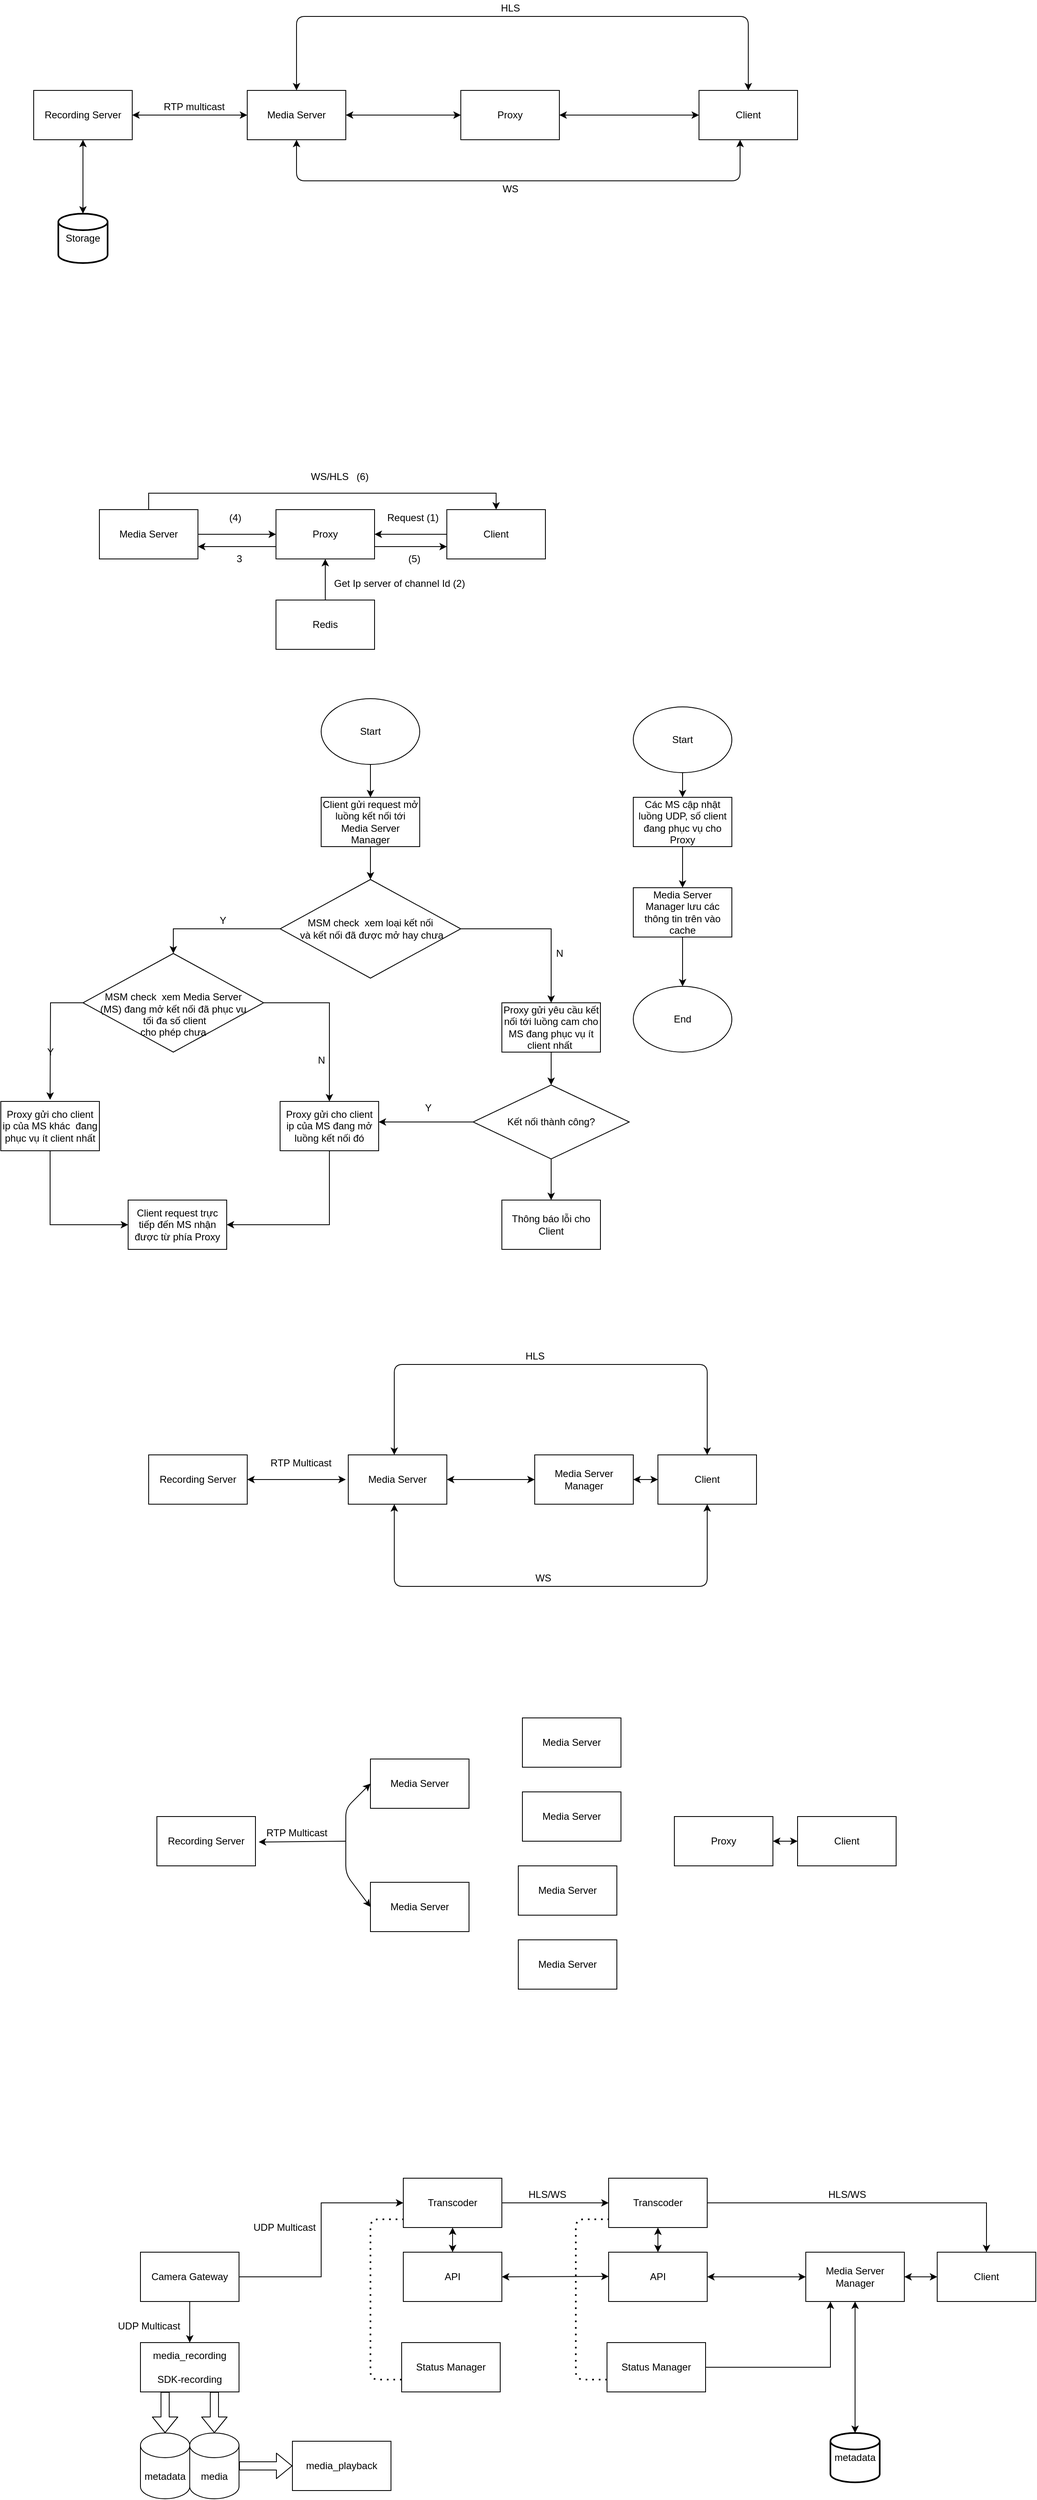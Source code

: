 <mxfile version="14.9.4" type="github">
  <diagram id="ft9cVld-uz8MgYYLIyxT" name="Page-1">
    <mxGraphModel dx="2200" dy="745" grid="1" gridSize="10" guides="1" tooltips="1" connect="1" arrows="1" fold="1" page="1" pageScale="1" pageWidth="850" pageHeight="1100" math="0" shadow="0">
      <root>
        <mxCell id="0" />
        <mxCell id="1" parent="0" />
        <mxCell id="g-f1VxlYbPzsrZnkQhgG-1" value="Recording Server" style="rounded=0;whiteSpace=wrap;html=1;" parent="1" vertex="1">
          <mxGeometry x="-10" y="210" width="120" height="60" as="geometry" />
        </mxCell>
        <mxCell id="g-f1VxlYbPzsrZnkQhgG-17" value="&lt;span&gt;Proxy&lt;/span&gt;" style="rounded=0;whiteSpace=wrap;html=1;" parent="1" vertex="1">
          <mxGeometry x="510" y="210" width="120" height="60" as="geometry" />
        </mxCell>
        <mxCell id="g-f1VxlYbPzsrZnkQhgG-19" value="Client" style="rounded=0;whiteSpace=wrap;html=1;" parent="1" vertex="1">
          <mxGeometry x="800" y="210" width="120" height="60" as="geometry" />
        </mxCell>
        <mxCell id="DYEOjVPbICcdRIkoRLpz-20" style="edgeStyle=orthogonalEdgeStyle;rounded=0;orthogonalLoop=1;jettySize=auto;html=1;exitX=1;exitY=0.75;exitDx=0;exitDy=0;entryX=0;entryY=0.75;entryDx=0;entryDy=0;" parent="1" source="g-f1VxlYbPzsrZnkQhgG-42" target="g-f1VxlYbPzsrZnkQhgG-49" edge="1">
          <mxGeometry relative="1" as="geometry" />
        </mxCell>
        <mxCell id="DYEOjVPbICcdRIkoRLpz-21" style="edgeStyle=orthogonalEdgeStyle;rounded=0;orthogonalLoop=1;jettySize=auto;html=1;exitX=0;exitY=0.75;exitDx=0;exitDy=0;entryX=1;entryY=0.75;entryDx=0;entryDy=0;" parent="1" source="g-f1VxlYbPzsrZnkQhgG-42" target="g-f1VxlYbPzsrZnkQhgG-43" edge="1">
          <mxGeometry relative="1" as="geometry" />
        </mxCell>
        <mxCell id="g-f1VxlYbPzsrZnkQhgG-42" value="Proxy" style="rounded=0;whiteSpace=wrap;html=1;" parent="1" vertex="1">
          <mxGeometry x="285" y="720" width="120" height="60" as="geometry" />
        </mxCell>
        <mxCell id="g-f1VxlYbPzsrZnkQhgG-44" style="edgeStyle=orthogonalEdgeStyle;rounded=0;orthogonalLoop=1;jettySize=auto;html=1;exitX=1;exitY=0.5;exitDx=0;exitDy=0;entryX=0;entryY=0.5;entryDx=0;entryDy=0;" parent="1" source="g-f1VxlYbPzsrZnkQhgG-43" target="g-f1VxlYbPzsrZnkQhgG-42" edge="1">
          <mxGeometry relative="1" as="geometry" />
        </mxCell>
        <mxCell id="g-f1VxlYbPzsrZnkQhgG-71" style="edgeStyle=orthogonalEdgeStyle;rounded=0;orthogonalLoop=1;jettySize=auto;html=1;exitX=0.5;exitY=0;exitDx=0;exitDy=0;entryX=0.5;entryY=0;entryDx=0;entryDy=0;" parent="1" source="g-f1VxlYbPzsrZnkQhgG-43" target="g-f1VxlYbPzsrZnkQhgG-49" edge="1">
          <mxGeometry relative="1" as="geometry">
            <Array as="points">
              <mxPoint x="130" y="700" />
              <mxPoint x="553" y="700" />
            </Array>
          </mxGeometry>
        </mxCell>
        <mxCell id="g-f1VxlYbPzsrZnkQhgG-43" value="Media Server" style="rounded=0;whiteSpace=wrap;html=1;" parent="1" vertex="1">
          <mxGeometry x="70" y="720" width="120" height="60" as="geometry" />
        </mxCell>
        <mxCell id="g-f1VxlYbPzsrZnkQhgG-52" style="edgeStyle=orthogonalEdgeStyle;rounded=0;orthogonalLoop=1;jettySize=auto;html=1;exitX=0.5;exitY=0;exitDx=0;exitDy=0;entryX=0.5;entryY=1;entryDx=0;entryDy=0;" parent="1" source="g-f1VxlYbPzsrZnkQhgG-45" target="g-f1VxlYbPzsrZnkQhgG-42" edge="1">
          <mxGeometry relative="1" as="geometry" />
        </mxCell>
        <mxCell id="g-f1VxlYbPzsrZnkQhgG-45" value="&lt;span&gt;Redis&lt;/span&gt;" style="rounded=0;whiteSpace=wrap;html=1;" parent="1" vertex="1">
          <mxGeometry x="285" y="830" width="120" height="60" as="geometry" />
        </mxCell>
        <mxCell id="g-f1VxlYbPzsrZnkQhgG-55" style="edgeStyle=orthogonalEdgeStyle;rounded=0;orthogonalLoop=1;jettySize=auto;html=1;exitX=0;exitY=0.5;exitDx=0;exitDy=0;entryX=1;entryY=0.5;entryDx=0;entryDy=0;" parent="1" source="g-f1VxlYbPzsrZnkQhgG-49" target="g-f1VxlYbPzsrZnkQhgG-42" edge="1">
          <mxGeometry relative="1" as="geometry" />
        </mxCell>
        <mxCell id="g-f1VxlYbPzsrZnkQhgG-49" value="Client" style="rounded=0;whiteSpace=wrap;html=1;" parent="1" vertex="1">
          <mxGeometry x="493" y="720" width="120" height="60" as="geometry" />
        </mxCell>
        <mxCell id="g-f1VxlYbPzsrZnkQhgG-54" value="Get Ip server of channel Id (2)" style="text;html=1;align=center;verticalAlign=middle;resizable=0;points=[];autosize=1;strokeColor=none;" parent="1" vertex="1">
          <mxGeometry x="350" y="800" width="170" height="20" as="geometry" />
        </mxCell>
        <mxCell id="g-f1VxlYbPzsrZnkQhgG-57" value="Request (1)&amp;nbsp;" style="text;html=1;align=center;verticalAlign=middle;resizable=0;points=[];autosize=1;strokeColor=none;" parent="1" vertex="1">
          <mxGeometry x="413" y="720" width="80" height="20" as="geometry" />
        </mxCell>
        <mxCell id="g-f1VxlYbPzsrZnkQhgG-62" value="WS/HLS" style="text;html=1;align=center;verticalAlign=middle;resizable=0;points=[];autosize=1;strokeColor=none;" parent="1" vertex="1">
          <mxGeometry x="320" y="670" width="60" height="20" as="geometry" />
        </mxCell>
        <mxCell id="g-f1VxlYbPzsrZnkQhgG-63" value="(4)" style="text;html=1;align=center;verticalAlign=middle;resizable=0;points=[];autosize=1;strokeColor=none;" parent="1" vertex="1">
          <mxGeometry x="220" y="720" width="30" height="20" as="geometry" />
        </mxCell>
        <mxCell id="DYEOjVPbICcdRIkoRLpz-6" value="" style="endArrow=classic;startArrow=classic;html=1;entryX=0;entryY=0.5;entryDx=0;entryDy=0;exitX=1;exitY=0.5;exitDx=0;exitDy=0;" parent="1" source="g-f1VxlYbPzsrZnkQhgG-17" target="g-f1VxlYbPzsrZnkQhgG-19" edge="1">
          <mxGeometry width="50" height="50" relative="1" as="geometry">
            <mxPoint x="470" y="300" as="sourcePoint" />
            <mxPoint x="520" y="250" as="targetPoint" />
          </mxGeometry>
        </mxCell>
        <mxCell id="DYEOjVPbICcdRIkoRLpz-12" value="RTP multicast" style="text;html=1;align=center;verticalAlign=middle;resizable=0;points=[];autosize=1;strokeColor=none;" parent="1" vertex="1">
          <mxGeometry x="140" y="220" width="90" height="20" as="geometry" />
        </mxCell>
        <mxCell id="DYEOjVPbICcdRIkoRLpz-19" style="edgeStyle=orthogonalEdgeStyle;rounded=0;orthogonalLoop=1;jettySize=auto;html=1;entryX=0.5;entryY=0;entryDx=0;entryDy=0;" parent="1" source="DYEOjVPbICcdRIkoRLpz-17" target="DYEOjVPbICcdRIkoRLpz-18" edge="1">
          <mxGeometry relative="1" as="geometry" />
        </mxCell>
        <mxCell id="DYEOjVPbICcdRIkoRLpz-17" value="Start" style="ellipse;whiteSpace=wrap;html=1;" parent="1" vertex="1">
          <mxGeometry x="340" y="950" width="120" height="80" as="geometry" />
        </mxCell>
        <mxCell id="DYEOjVPbICcdRIkoRLpz-25" style="edgeStyle=orthogonalEdgeStyle;rounded=0;orthogonalLoop=1;jettySize=auto;html=1;exitX=0.5;exitY=1;exitDx=0;exitDy=0;" parent="1" source="DYEOjVPbICcdRIkoRLpz-18" edge="1">
          <mxGeometry relative="1" as="geometry">
            <mxPoint x="400" y="1170" as="targetPoint" />
          </mxGeometry>
        </mxCell>
        <mxCell id="DYEOjVPbICcdRIkoRLpz-18" value="Client gửi request mở luồng kết nối tới Media Server Manager" style="rounded=0;whiteSpace=wrap;html=1;" parent="1" vertex="1">
          <mxGeometry x="340" y="1070" width="120" height="60" as="geometry" />
        </mxCell>
        <mxCell id="DYEOjVPbICcdRIkoRLpz-22" value="3" style="text;html=1;align=center;verticalAlign=middle;resizable=0;points=[];autosize=1;strokeColor=none;" parent="1" vertex="1">
          <mxGeometry x="230" y="770" width="20" height="20" as="geometry" />
        </mxCell>
        <mxCell id="DYEOjVPbICcdRIkoRLpz-23" value="(5)" style="text;html=1;align=center;verticalAlign=middle;resizable=0;points=[];autosize=1;strokeColor=none;" parent="1" vertex="1">
          <mxGeometry x="438" y="770" width="30" height="20" as="geometry" />
        </mxCell>
        <mxCell id="DYEOjVPbICcdRIkoRLpz-24" value="(6)" style="text;html=1;align=center;verticalAlign=middle;resizable=0;points=[];autosize=1;strokeColor=none;" parent="1" vertex="1">
          <mxGeometry x="375" y="670" width="30" height="20" as="geometry" />
        </mxCell>
        <mxCell id="DYEOjVPbICcdRIkoRLpz-30" style="edgeStyle=orthogonalEdgeStyle;rounded=0;orthogonalLoop=1;jettySize=auto;html=1;exitX=0;exitY=0.5;exitDx=0;exitDy=0;entryX=0.5;entryY=0;entryDx=0;entryDy=0;" parent="1" source="DYEOjVPbICcdRIkoRLpz-26" target="DYEOjVPbICcdRIkoRLpz-29" edge="1">
          <mxGeometry relative="1" as="geometry" />
        </mxCell>
        <mxCell id="DYEOjVPbICcdRIkoRLpz-39" style="edgeStyle=orthogonalEdgeStyle;rounded=0;orthogonalLoop=1;jettySize=auto;html=1;exitX=1;exitY=0.5;exitDx=0;exitDy=0;" parent="1" source="DYEOjVPbICcdRIkoRLpz-26" target="DYEOjVPbICcdRIkoRLpz-34" edge="1">
          <mxGeometry relative="1" as="geometry" />
        </mxCell>
        <mxCell id="DYEOjVPbICcdRIkoRLpz-26" value="MSM check&amp;nbsp; xem loại kết nối&lt;br&gt;&amp;nbsp;và kết nối đã được mở hay chưa" style="rhombus;whiteSpace=wrap;html=1;" parent="1" vertex="1">
          <mxGeometry x="290" y="1170" width="220" height="120" as="geometry" />
        </mxCell>
        <mxCell id="DYEOjVPbICcdRIkoRLpz-35" style="edgeStyle=orthogonalEdgeStyle;rounded=0;orthogonalLoop=1;jettySize=auto;html=1;exitX=0;exitY=0.5;exitDx=0;exitDy=0;" parent="1" source="DYEOjVPbICcdRIkoRLpz-29" edge="1">
          <mxGeometry relative="1" as="geometry">
            <mxPoint x="10" y="1438" as="targetPoint" />
          </mxGeometry>
        </mxCell>
        <mxCell id="DYEOjVPbICcdRIkoRLpz-36" style="edgeStyle=orthogonalEdgeStyle;rounded=0;orthogonalLoop=1;jettySize=auto;html=1;exitX=1;exitY=0.5;exitDx=0;exitDy=0;" parent="1" source="DYEOjVPbICcdRIkoRLpz-29" target="DYEOjVPbICcdRIkoRLpz-33" edge="1">
          <mxGeometry relative="1" as="geometry" />
        </mxCell>
        <mxCell id="DYEOjVPbICcdRIkoRLpz-29" value="&lt;br&gt;&lt;br&gt;MSM check&amp;nbsp; xem Media Server&lt;br&gt;(MS) đang mở kết nối đã phục vụ&lt;br&gt;&amp;nbsp;tối đa số client&lt;br&gt;&amp;nbsp;cho phép chưa&amp;nbsp;" style="rhombus;whiteSpace=wrap;html=1;" parent="1" vertex="1">
          <mxGeometry x="50" y="1260" width="220" height="120" as="geometry" />
        </mxCell>
        <mxCell id="DYEOjVPbICcdRIkoRLpz-31" value="Y" style="text;html=1;align=center;verticalAlign=middle;resizable=0;points=[];autosize=1;strokeColor=none;" parent="1" vertex="1">
          <mxGeometry x="210" y="1210" width="20" height="20" as="geometry" />
        </mxCell>
        <mxCell id="DYEOjVPbICcdRIkoRLpz-58" style="edgeStyle=orthogonalEdgeStyle;rounded=0;orthogonalLoop=1;jettySize=auto;html=1;exitX=0.5;exitY=1;exitDx=0;exitDy=0;entryX=0;entryY=0.5;entryDx=0;entryDy=0;" parent="1" source="DYEOjVPbICcdRIkoRLpz-32" target="DYEOjVPbICcdRIkoRLpz-57" edge="1">
          <mxGeometry relative="1" as="geometry" />
        </mxCell>
        <mxCell id="DYEOjVPbICcdRIkoRLpz-32" value="Proxy gửi cho client ip của MS khác&amp;nbsp; đang phục vụ ít client nhất" style="rounded=0;whiteSpace=wrap;html=1;" parent="1" vertex="1">
          <mxGeometry x="-50" y="1440" width="120" height="60" as="geometry" />
        </mxCell>
        <mxCell id="DYEOjVPbICcdRIkoRLpz-59" style="edgeStyle=orthogonalEdgeStyle;rounded=0;orthogonalLoop=1;jettySize=auto;html=1;exitX=0.5;exitY=1;exitDx=0;exitDy=0;entryX=1;entryY=0.5;entryDx=0;entryDy=0;" parent="1" source="DYEOjVPbICcdRIkoRLpz-33" target="DYEOjVPbICcdRIkoRLpz-57" edge="1">
          <mxGeometry relative="1" as="geometry" />
        </mxCell>
        <mxCell id="DYEOjVPbICcdRIkoRLpz-33" value="&lt;span&gt;Proxy gửi cho client ip của MS đang mở luồng kết nối đó&lt;/span&gt;" style="rounded=0;whiteSpace=wrap;html=1;" parent="1" vertex="1">
          <mxGeometry x="290" y="1440" width="120" height="60" as="geometry" />
        </mxCell>
        <mxCell id="DYEOjVPbICcdRIkoRLpz-48" style="edgeStyle=orthogonalEdgeStyle;rounded=0;orthogonalLoop=1;jettySize=auto;html=1;exitX=0.5;exitY=1;exitDx=0;exitDy=0;entryX=0.5;entryY=0;entryDx=0;entryDy=0;" parent="1" source="DYEOjVPbICcdRIkoRLpz-34" target="DYEOjVPbICcdRIkoRLpz-50" edge="1">
          <mxGeometry relative="1" as="geometry">
            <mxPoint x="620" y="1410" as="targetPoint" />
          </mxGeometry>
        </mxCell>
        <mxCell id="DYEOjVPbICcdRIkoRLpz-34" value="Proxy gửi yêu cầu kết nối tới luồng cam cho MS đang phục vụ ít client nhất&amp;nbsp;" style="rounded=0;whiteSpace=wrap;html=1;" parent="1" vertex="1">
          <mxGeometry x="560" y="1320" width="120" height="60" as="geometry" />
        </mxCell>
        <mxCell id="DYEOjVPbICcdRIkoRLpz-37" value="Y" style="text;html=1;align=center;verticalAlign=middle;resizable=0;points=[];autosize=1;strokeColor=none;" parent="1" vertex="1">
          <mxGeometry y="1370" width="20" height="20" as="geometry" />
        </mxCell>
        <mxCell id="DYEOjVPbICcdRIkoRLpz-38" value="N" style="text;html=1;align=center;verticalAlign=middle;resizable=0;points=[];autosize=1;strokeColor=none;" parent="1" vertex="1">
          <mxGeometry x="330" y="1380" width="20" height="20" as="geometry" />
        </mxCell>
        <mxCell id="DYEOjVPbICcdRIkoRLpz-40" value="N" style="text;html=1;align=center;verticalAlign=middle;resizable=0;points=[];autosize=1;strokeColor=none;" parent="1" vertex="1">
          <mxGeometry x="620" y="1250" width="20" height="20" as="geometry" />
        </mxCell>
        <mxCell id="DYEOjVPbICcdRIkoRLpz-43" style="edgeStyle=orthogonalEdgeStyle;rounded=0;orthogonalLoop=1;jettySize=auto;html=1;exitX=0.5;exitY=1;exitDx=0;exitDy=0;entryX=0.5;entryY=0;entryDx=0;entryDy=0;" parent="1" source="DYEOjVPbICcdRIkoRLpz-41" target="DYEOjVPbICcdRIkoRLpz-42" edge="1">
          <mxGeometry relative="1" as="geometry" />
        </mxCell>
        <mxCell id="DYEOjVPbICcdRIkoRLpz-41" value="Start" style="ellipse;whiteSpace=wrap;html=1;" parent="1" vertex="1">
          <mxGeometry x="720" y="960" width="120" height="80" as="geometry" />
        </mxCell>
        <mxCell id="DYEOjVPbICcdRIkoRLpz-45" style="edgeStyle=orthogonalEdgeStyle;rounded=0;orthogonalLoop=1;jettySize=auto;html=1;exitX=0.5;exitY=1;exitDx=0;exitDy=0;entryX=0.5;entryY=0;entryDx=0;entryDy=0;" parent="1" source="DYEOjVPbICcdRIkoRLpz-42" target="DYEOjVPbICcdRIkoRLpz-44" edge="1">
          <mxGeometry relative="1" as="geometry" />
        </mxCell>
        <mxCell id="DYEOjVPbICcdRIkoRLpz-42" value="Các MS cập nhật luồng UDP, số client đang phục vụ cho Proxy" style="rounded=0;whiteSpace=wrap;html=1;" parent="1" vertex="1">
          <mxGeometry x="720" y="1070" width="120" height="60" as="geometry" />
        </mxCell>
        <mxCell id="DYEOjVPbICcdRIkoRLpz-47" style="edgeStyle=orthogonalEdgeStyle;rounded=0;orthogonalLoop=1;jettySize=auto;html=1;exitX=0.5;exitY=1;exitDx=0;exitDy=0;entryX=0.5;entryY=0;entryDx=0;entryDy=0;" parent="1" source="DYEOjVPbICcdRIkoRLpz-44" target="DYEOjVPbICcdRIkoRLpz-46" edge="1">
          <mxGeometry relative="1" as="geometry" />
        </mxCell>
        <mxCell id="DYEOjVPbICcdRIkoRLpz-44" value="Media Server Manager&amp;nbsp;lưu các thông tin trên vào cache" style="rounded=0;whiteSpace=wrap;html=1;" parent="1" vertex="1">
          <mxGeometry x="720" y="1180" width="120" height="60" as="geometry" />
        </mxCell>
        <mxCell id="DYEOjVPbICcdRIkoRLpz-46" value="End" style="ellipse;whiteSpace=wrap;html=1;" parent="1" vertex="1">
          <mxGeometry x="720" y="1300" width="120" height="80" as="geometry" />
        </mxCell>
        <mxCell id="DYEOjVPbICcdRIkoRLpz-52" style="edgeStyle=orthogonalEdgeStyle;rounded=0;orthogonalLoop=1;jettySize=auto;html=1;exitX=0;exitY=0.5;exitDx=0;exitDy=0;" parent="1" source="DYEOjVPbICcdRIkoRLpz-50" edge="1">
          <mxGeometry relative="1" as="geometry">
            <mxPoint x="410" y="1465" as="targetPoint" />
          </mxGeometry>
        </mxCell>
        <mxCell id="DYEOjVPbICcdRIkoRLpz-55" style="edgeStyle=orthogonalEdgeStyle;rounded=0;orthogonalLoop=1;jettySize=auto;html=1;exitX=0.5;exitY=1;exitDx=0;exitDy=0;" parent="1" source="DYEOjVPbICcdRIkoRLpz-50" edge="1">
          <mxGeometry relative="1" as="geometry">
            <mxPoint x="620" y="1560" as="targetPoint" />
          </mxGeometry>
        </mxCell>
        <mxCell id="DYEOjVPbICcdRIkoRLpz-50" value="Kết nối thành công?" style="rhombus;whiteSpace=wrap;html=1;" parent="1" vertex="1">
          <mxGeometry x="525" y="1420" width="190" height="90" as="geometry" />
        </mxCell>
        <mxCell id="DYEOjVPbICcdRIkoRLpz-53" value="Y" style="text;html=1;align=center;verticalAlign=middle;resizable=0;points=[];autosize=1;strokeColor=none;" parent="1" vertex="1">
          <mxGeometry x="460" y="1438" width="20" height="20" as="geometry" />
        </mxCell>
        <mxCell id="DYEOjVPbICcdRIkoRLpz-56" value="Thông báo lỗi cho Client" style="rounded=0;whiteSpace=wrap;html=1;" parent="1" vertex="1">
          <mxGeometry x="560" y="1560" width="120" height="60" as="geometry" />
        </mxCell>
        <mxCell id="DYEOjVPbICcdRIkoRLpz-57" value="Client request trực tiếp đến MS nhận được từ phía Proxy" style="rounded=0;whiteSpace=wrap;html=1;" parent="1" vertex="1">
          <mxGeometry x="105" y="1560" width="120" height="60" as="geometry" />
        </mxCell>
        <mxCell id="DYEOjVPbICcdRIkoRLpz-65" value="Recording Server" style="rounded=0;whiteSpace=wrap;html=1;" parent="1" vertex="1">
          <mxGeometry x="130" y="1870" width="120" height="60" as="geometry" />
        </mxCell>
        <mxCell id="DYEOjVPbICcdRIkoRLpz-69" value="Media Server Manager" style="rounded=0;whiteSpace=wrap;html=1;" parent="1" vertex="1">
          <mxGeometry x="600" y="1870" width="120" height="60" as="geometry" />
        </mxCell>
        <mxCell id="DYEOjVPbICcdRIkoRLpz-79" value="Client" style="rounded=0;whiteSpace=wrap;html=1;" parent="1" vertex="1">
          <mxGeometry x="750" y="1870" width="120" height="60" as="geometry" />
        </mxCell>
        <mxCell id="DYEOjVPbICcdRIkoRLpz-85" value="" style="endArrow=classic;startArrow=classic;html=1;entryX=0.5;entryY=0;entryDx=0;entryDy=0;" parent="1" target="DYEOjVPbICcdRIkoRLpz-79" edge="1">
          <mxGeometry width="50" height="50" relative="1" as="geometry">
            <mxPoint x="429" y="1870" as="sourcePoint" />
            <mxPoint x="530" y="1710" as="targetPoint" />
            <Array as="points">
              <mxPoint x="429" y="1760" />
              <mxPoint x="810" y="1760" />
            </Array>
          </mxGeometry>
        </mxCell>
        <mxCell id="DYEOjVPbICcdRIkoRLpz-86" value="" style="endArrow=classic;startArrow=classic;html=1;exitX=0.467;exitY=1;exitDx=0;exitDy=0;entryX=0.5;entryY=1;entryDx=0;entryDy=0;exitPerimeter=0;" parent="1" source="ZJ-eOTm03aLBQGaU3E5e-5" target="DYEOjVPbICcdRIkoRLpz-79" edge="1">
          <mxGeometry width="50" height="50" relative="1" as="geometry">
            <mxPoint x="429" y="1990" as="sourcePoint" />
            <mxPoint x="520" y="1800" as="targetPoint" />
            <Array as="points">
              <mxPoint x="429" y="2030" />
              <mxPoint x="810" y="2030" />
            </Array>
          </mxGeometry>
        </mxCell>
        <mxCell id="DYEOjVPbICcdRIkoRLpz-87" value="HLS" style="text;html=1;align=center;verticalAlign=middle;resizable=0;points=[];autosize=1;strokeColor=none;" parent="1" vertex="1">
          <mxGeometry x="580" y="1740" width="40" height="20" as="geometry" />
        </mxCell>
        <mxCell id="DYEOjVPbICcdRIkoRLpz-88" value="WS" style="text;html=1;align=center;verticalAlign=middle;resizable=0;points=[];autosize=1;strokeColor=none;" parent="1" vertex="1">
          <mxGeometry x="595" y="2010" width="30" height="20" as="geometry" />
        </mxCell>
        <mxCell id="DYEOjVPbICcdRIkoRLpz-89" value="RTP Multicast" style="text;html=1;align=center;verticalAlign=middle;resizable=0;points=[];autosize=1;strokeColor=none;" parent="1" vertex="1">
          <mxGeometry x="270" y="1870" width="90" height="20" as="geometry" />
        </mxCell>
        <mxCell id="fhVXXs7TsKeI-0864Cph-2" value="" style="endArrow=classic;startArrow=classic;html=1;entryX=0.5;entryY=1;entryDx=0;entryDy=0;exitX=0.5;exitY=0;exitDx=0;exitDy=0;" parent="1" target="g-f1VxlYbPzsrZnkQhgG-1" edge="1">
          <mxGeometry width="50" height="50" relative="1" as="geometry">
            <mxPoint x="50" y="360" as="sourcePoint" />
            <mxPoint x="550" y="330" as="targetPoint" />
          </mxGeometry>
        </mxCell>
        <mxCell id="fhVXXs7TsKeI-0864Cph-4" value="" style="endArrow=classic;startArrow=classic;html=1;exitX=0.5;exitY=0;exitDx=0;exitDy=0;entryX=0.5;entryY=0;entryDx=0;entryDy=0;" parent="1" source="ZJ-eOTm03aLBQGaU3E5e-9" target="g-f1VxlYbPzsrZnkQhgG-19" edge="1">
          <mxGeometry width="50" height="50" relative="1" as="geometry">
            <mxPoint x="310" y="40" as="sourcePoint" />
            <mxPoint x="550" y="240" as="targetPoint" />
            <Array as="points">
              <mxPoint x="310" y="120" />
              <mxPoint x="860" y="120" />
            </Array>
          </mxGeometry>
        </mxCell>
        <mxCell id="fhVXXs7TsKeI-0864Cph-5" value="" style="endArrow=classic;startArrow=classic;html=1;exitX=0.5;exitY=1;exitDx=0;exitDy=0;entryX=0.417;entryY=1;entryDx=0;entryDy=0;entryPerimeter=0;" parent="1" source="ZJ-eOTm03aLBQGaU3E5e-9" target="g-f1VxlYbPzsrZnkQhgG-19" edge="1">
          <mxGeometry width="50" height="50" relative="1" as="geometry">
            <mxPoint x="380" y="340" as="sourcePoint" />
            <mxPoint x="550" y="240" as="targetPoint" />
            <Array as="points">
              <mxPoint x="310" y="320" />
              <mxPoint x="850" y="320" />
            </Array>
          </mxGeometry>
        </mxCell>
        <mxCell id="ZJ-eOTm03aLBQGaU3E5e-5" value="Media Server" style="rounded=0;whiteSpace=wrap;html=1;" parent="1" vertex="1">
          <mxGeometry x="373" y="1870" width="120" height="60" as="geometry" />
        </mxCell>
        <mxCell id="ZJ-eOTm03aLBQGaU3E5e-6" value="" style="endArrow=classic;startArrow=classic;html=1;exitX=1;exitY=0.5;exitDx=0;exitDy=0;" parent="1" source="DYEOjVPbICcdRIkoRLpz-65" edge="1">
          <mxGeometry width="50" height="50" relative="1" as="geometry">
            <mxPoint x="280" y="1940" as="sourcePoint" />
            <mxPoint x="370" y="1900" as="targetPoint" />
          </mxGeometry>
        </mxCell>
        <mxCell id="ZJ-eOTm03aLBQGaU3E5e-7" value="" style="endArrow=classic;startArrow=classic;html=1;entryX=0;entryY=0.5;entryDx=0;entryDy=0;exitX=1;exitY=0.5;exitDx=0;exitDy=0;" parent="1" source="ZJ-eOTm03aLBQGaU3E5e-5" target="DYEOjVPbICcdRIkoRLpz-69" edge="1">
          <mxGeometry width="50" height="50" relative="1" as="geometry">
            <mxPoint x="510" y="1970" as="sourcePoint" />
            <mxPoint x="560" y="1920" as="targetPoint" />
          </mxGeometry>
        </mxCell>
        <mxCell id="ZJ-eOTm03aLBQGaU3E5e-8" value="" style="endArrow=classic;startArrow=classic;html=1;entryX=0;entryY=0.5;entryDx=0;entryDy=0;" parent="1" target="DYEOjVPbICcdRIkoRLpz-79" edge="1">
          <mxGeometry width="50" height="50" relative="1" as="geometry">
            <mxPoint x="720" y="1900" as="sourcePoint" />
            <mxPoint x="770" y="1890" as="targetPoint" />
          </mxGeometry>
        </mxCell>
        <mxCell id="ZJ-eOTm03aLBQGaU3E5e-9" value="Media Server" style="rounded=0;whiteSpace=wrap;html=1;" parent="1" vertex="1">
          <mxGeometry x="250" y="210" width="120" height="60" as="geometry" />
        </mxCell>
        <mxCell id="ZJ-eOTm03aLBQGaU3E5e-10" value="" style="endArrow=classic;startArrow=classic;html=1;entryX=0;entryY=0.5;entryDx=0;entryDy=0;" parent="1" target="ZJ-eOTm03aLBQGaU3E5e-9" edge="1">
          <mxGeometry width="50" height="50" relative="1" as="geometry">
            <mxPoint x="110" y="240" as="sourcePoint" />
            <mxPoint x="510" y="290" as="targetPoint" />
          </mxGeometry>
        </mxCell>
        <mxCell id="ZJ-eOTm03aLBQGaU3E5e-11" value="" style="endArrow=classic;startArrow=classic;html=1;entryX=0;entryY=0.5;entryDx=0;entryDy=0;" parent="1" source="ZJ-eOTm03aLBQGaU3E5e-9" target="g-f1VxlYbPzsrZnkQhgG-17" edge="1">
          <mxGeometry width="50" height="50" relative="1" as="geometry">
            <mxPoint x="370" y="290" as="sourcePoint" />
            <mxPoint x="440.711" y="240" as="targetPoint" />
          </mxGeometry>
        </mxCell>
        <mxCell id="ZJ-eOTm03aLBQGaU3E5e-12" value="Storage" style="strokeWidth=2;html=1;shape=mxgraph.flowchart.database;whiteSpace=wrap;" parent="1" vertex="1">
          <mxGeometry x="20" y="360" width="60" height="60" as="geometry" />
        </mxCell>
        <mxCell id="ZJ-eOTm03aLBQGaU3E5e-13" value="HLS" style="text;html=1;align=center;verticalAlign=middle;resizable=0;points=[];autosize=1;strokeColor=none;" parent="1" vertex="1">
          <mxGeometry x="550" y="100" width="40" height="20" as="geometry" />
        </mxCell>
        <mxCell id="ZJ-eOTm03aLBQGaU3E5e-15" value="WS" style="text;html=1;align=center;verticalAlign=middle;resizable=0;points=[];autosize=1;strokeColor=none;" parent="1" vertex="1">
          <mxGeometry x="555" y="320" width="30" height="20" as="geometry" />
        </mxCell>
        <mxCell id="ZJ-eOTm03aLBQGaU3E5e-29" value="Recording Server" style="rounded=0;whiteSpace=wrap;html=1;" parent="1" vertex="1">
          <mxGeometry x="140" y="2310" width="120" height="60" as="geometry" />
        </mxCell>
        <mxCell id="ZJ-eOTm03aLBQGaU3E5e-30" value="Proxy" style="rounded=0;whiteSpace=wrap;html=1;" parent="1" vertex="1">
          <mxGeometry x="770" y="2310" width="120" height="60" as="geometry" />
        </mxCell>
        <mxCell id="ZJ-eOTm03aLBQGaU3E5e-31" value="Client" style="rounded=0;whiteSpace=wrap;html=1;" parent="1" vertex="1">
          <mxGeometry x="920" y="2310" width="120" height="60" as="geometry" />
        </mxCell>
        <mxCell id="ZJ-eOTm03aLBQGaU3E5e-36" value="RTP Multicast" style="text;html=1;align=center;verticalAlign=middle;resizable=0;points=[];autosize=1;strokeColor=none;" parent="1" vertex="1">
          <mxGeometry x="265" y="2320" width="90" height="20" as="geometry" />
        </mxCell>
        <mxCell id="ZJ-eOTm03aLBQGaU3E5e-37" value="Media Server" style="rounded=0;whiteSpace=wrap;html=1;" parent="1" vertex="1">
          <mxGeometry x="400" y="2240" width="120" height="60" as="geometry" />
        </mxCell>
        <mxCell id="ZJ-eOTm03aLBQGaU3E5e-40" value="" style="endArrow=classic;startArrow=classic;html=1;entryX=0;entryY=0.5;entryDx=0;entryDy=0;" parent="1" target="ZJ-eOTm03aLBQGaU3E5e-31" edge="1">
          <mxGeometry width="50" height="50" relative="1" as="geometry">
            <mxPoint x="890" y="2340" as="sourcePoint" />
            <mxPoint x="940" y="2330" as="targetPoint" />
          </mxGeometry>
        </mxCell>
        <mxCell id="ZJ-eOTm03aLBQGaU3E5e-41" value="Media Server" style="rounded=0;whiteSpace=wrap;html=1;" parent="1" vertex="1">
          <mxGeometry x="400" y="2390" width="120" height="60" as="geometry" />
        </mxCell>
        <mxCell id="ZJ-eOTm03aLBQGaU3E5e-42" value="" style="endArrow=classic;startArrow=classic;html=1;entryX=0;entryY=0.5;entryDx=0;entryDy=0;exitX=0;exitY=0.5;exitDx=0;exitDy=0;" parent="1" source="ZJ-eOTm03aLBQGaU3E5e-41" target="ZJ-eOTm03aLBQGaU3E5e-37" edge="1">
          <mxGeometry width="50" height="50" relative="1" as="geometry">
            <mxPoint x="460" y="2420" as="sourcePoint" />
            <mxPoint x="510" y="2370" as="targetPoint" />
            <Array as="points">
              <mxPoint x="370" y="2380" />
              <mxPoint x="370" y="2340" />
              <mxPoint x="370" y="2300" />
            </Array>
          </mxGeometry>
        </mxCell>
        <mxCell id="ZJ-eOTm03aLBQGaU3E5e-45" value="Media Server" style="rounded=0;whiteSpace=wrap;html=1;" parent="1" vertex="1">
          <mxGeometry x="585" y="2190" width="120" height="60" as="geometry" />
        </mxCell>
        <mxCell id="ZJ-eOTm03aLBQGaU3E5e-46" value="Media Server" style="rounded=0;whiteSpace=wrap;html=1;" parent="1" vertex="1">
          <mxGeometry x="585" y="2280" width="120" height="60" as="geometry" />
        </mxCell>
        <mxCell id="ZJ-eOTm03aLBQGaU3E5e-47" value="Media Server" style="rounded=0;whiteSpace=wrap;html=1;" parent="1" vertex="1">
          <mxGeometry x="580" y="2370" width="120" height="60" as="geometry" />
        </mxCell>
        <mxCell id="ZJ-eOTm03aLBQGaU3E5e-48" value="Media Server" style="rounded=0;whiteSpace=wrap;html=1;" parent="1" vertex="1">
          <mxGeometry x="580" y="2460" width="120" height="60" as="geometry" />
        </mxCell>
        <mxCell id="ZJ-eOTm03aLBQGaU3E5e-50" value="" style="endArrow=classic;html=1;entryX=-0.011;entryY=1.05;entryDx=0;entryDy=0;entryPerimeter=0;" parent="1" target="ZJ-eOTm03aLBQGaU3E5e-36" edge="1">
          <mxGeometry width="50" height="50" relative="1" as="geometry">
            <mxPoint x="370" y="2340" as="sourcePoint" />
            <mxPoint x="510" y="2260" as="targetPoint" />
          </mxGeometry>
        </mxCell>
        <mxCell id="NGfU436XMh-44sgCnfu4-9" style="edgeStyle=orthogonalEdgeStyle;rounded=0;orthogonalLoop=1;jettySize=auto;html=1;exitX=0.5;exitY=1;exitDx=0;exitDy=0;strokeColor=#000000;" parent="1" source="NGfU436XMh-44sgCnfu4-1" target="NGfU436XMh-44sgCnfu4-2" edge="1">
          <mxGeometry relative="1" as="geometry" />
        </mxCell>
        <mxCell id="NGfU436XMh-44sgCnfu4-11" style="edgeStyle=orthogonalEdgeStyle;rounded=0;orthogonalLoop=1;jettySize=auto;html=1;exitX=1;exitY=0.5;exitDx=0;exitDy=0;strokeColor=#000000;entryX=0;entryY=0.5;entryDx=0;entryDy=0;" parent="1" source="NGfU436XMh-44sgCnfu4-1" target="NGfU436XMh-44sgCnfu4-13" edge="1">
          <mxGeometry relative="1" as="geometry">
            <mxPoint x="440" y="2870" as="targetPoint" />
          </mxGeometry>
        </mxCell>
        <mxCell id="NGfU436XMh-44sgCnfu4-1" value="Camera Gateway" style="rounded=0;whiteSpace=wrap;html=1;" parent="1" vertex="1">
          <mxGeometry x="120" y="2840" width="120" height="60" as="geometry" />
        </mxCell>
        <mxCell id="NGfU436XMh-44sgCnfu4-2" value="media_recording&lt;br&gt;&lt;br&gt;SDK-recording" style="rounded=0;whiteSpace=wrap;html=1;" parent="1" vertex="1">
          <mxGeometry x="120" y="2950" width="120" height="60" as="geometry" />
        </mxCell>
        <mxCell id="NGfU436XMh-44sgCnfu4-3" value="media_playback" style="rounded=0;whiteSpace=wrap;html=1;" parent="1" vertex="1">
          <mxGeometry x="305" y="3070" width="120" height="60" as="geometry" />
        </mxCell>
        <mxCell id="NGfU436XMh-44sgCnfu4-4" value="metadata" style="shape=cylinder3;whiteSpace=wrap;html=1;boundedLbl=1;backgroundOutline=1;size=15;gradientColor=#ffffff;" parent="1" vertex="1">
          <mxGeometry x="120" y="3060" width="60" height="80" as="geometry" />
        </mxCell>
        <mxCell id="NGfU436XMh-44sgCnfu4-5" value="media" style="shape=cylinder3;whiteSpace=wrap;html=1;boundedLbl=1;backgroundOutline=1;size=15;gradientColor=#ffffff;" parent="1" vertex="1">
          <mxGeometry x="180" y="3060" width="60" height="80" as="geometry" />
        </mxCell>
        <mxCell id="NGfU436XMh-44sgCnfu4-6" value="" style="shape=flexArrow;endArrow=classic;html=1;entryX=0.5;entryY=0;entryDx=0;entryDy=0;entryPerimeter=0;exitX=0.75;exitY=1;exitDx=0;exitDy=0;" parent="1" source="NGfU436XMh-44sgCnfu4-2" target="NGfU436XMh-44sgCnfu4-5" edge="1">
          <mxGeometry width="50" height="50" relative="1" as="geometry">
            <mxPoint x="160" y="3070" as="sourcePoint" />
            <mxPoint x="210" y="3020" as="targetPoint" />
          </mxGeometry>
        </mxCell>
        <mxCell id="NGfU436XMh-44sgCnfu4-7" value="" style="shape=flexArrow;endArrow=classic;html=1;entryX=0.5;entryY=0;entryDx=0;entryDy=0;entryPerimeter=0;exitX=0.75;exitY=1;exitDx=0;exitDy=0;" parent="1" edge="1">
          <mxGeometry width="50" height="50" relative="1" as="geometry">
            <mxPoint x="150" y="3010" as="sourcePoint" />
            <mxPoint x="150" y="3060" as="targetPoint" />
          </mxGeometry>
        </mxCell>
        <mxCell id="NGfU436XMh-44sgCnfu4-8" value="" style="shape=flexArrow;endArrow=classic;html=1;entryX=0;entryY=0.5;entryDx=0;entryDy=0;exitX=0.75;exitY=1;exitDx=0;exitDy=0;" parent="1" target="NGfU436XMh-44sgCnfu4-3" edge="1">
          <mxGeometry width="50" height="50" relative="1" as="geometry">
            <mxPoint x="240" y="3100" as="sourcePoint" />
            <mxPoint x="240" y="3150" as="targetPoint" />
          </mxGeometry>
        </mxCell>
        <mxCell id="NGfU436XMh-44sgCnfu4-10" value="UDP Multicast" style="text;html=1;align=center;verticalAlign=middle;resizable=0;points=[];autosize=1;strokeColor=none;" parent="1" vertex="1">
          <mxGeometry x="85" y="2920" width="90" height="20" as="geometry" />
        </mxCell>
        <mxCell id="NGfU436XMh-44sgCnfu4-12" value="API" style="rounded=0;whiteSpace=wrap;html=1;" parent="1" vertex="1">
          <mxGeometry x="440" y="2840" width="120" height="60" as="geometry" />
        </mxCell>
        <mxCell id="NGfU436XMh-44sgCnfu4-33" style="edgeStyle=orthogonalEdgeStyle;rounded=0;orthogonalLoop=1;jettySize=auto;html=1;exitX=1;exitY=0.5;exitDx=0;exitDy=0;entryX=0;entryY=0.5;entryDx=0;entryDy=0;strokeColor=#000000;" parent="1" source="NGfU436XMh-44sgCnfu4-13" target="NGfU436XMh-44sgCnfu4-29" edge="1">
          <mxGeometry relative="1" as="geometry" />
        </mxCell>
        <mxCell id="NGfU436XMh-44sgCnfu4-13" value="Transcoder" style="rounded=0;whiteSpace=wrap;html=1;" parent="1" vertex="1">
          <mxGeometry x="440" y="2750" width="120" height="60" as="geometry" />
        </mxCell>
        <mxCell id="NGfU436XMh-44sgCnfu4-14" value="Status Manager" style="rounded=0;whiteSpace=wrap;html=1;" parent="1" vertex="1">
          <mxGeometry x="438" y="2950" width="120" height="60" as="geometry" />
        </mxCell>
        <mxCell id="NGfU436XMh-44sgCnfu4-15" value="Media Server Manager" style="rounded=0;whiteSpace=wrap;html=1;" parent="1" vertex="1">
          <mxGeometry x="930" y="2840" width="120" height="60" as="geometry" />
        </mxCell>
        <mxCell id="NGfU436XMh-44sgCnfu4-16" value="Client" style="rounded=0;whiteSpace=wrap;html=1;" parent="1" vertex="1">
          <mxGeometry x="1090" y="2840" width="120" height="60" as="geometry" />
        </mxCell>
        <mxCell id="NGfU436XMh-44sgCnfu4-17" value="UDP Multicast" style="text;html=1;align=center;verticalAlign=middle;resizable=0;points=[];autosize=1;strokeColor=none;" parent="1" vertex="1">
          <mxGeometry x="250" y="2800" width="90" height="20" as="geometry" />
        </mxCell>
        <mxCell id="NGfU436XMh-44sgCnfu4-19" value="metadata" style="strokeWidth=2;html=1;shape=mxgraph.flowchart.database;whiteSpace=wrap;" parent="1" vertex="1">
          <mxGeometry x="960" y="3060" width="60" height="60" as="geometry" />
        </mxCell>
        <mxCell id="NGfU436XMh-44sgCnfu4-20" value="" style="endArrow=classic;startArrow=classic;html=1;strokeColor=#000000;exitX=0.5;exitY=0;exitDx=0;exitDy=0;exitPerimeter=0;entryX=0.5;entryY=1;entryDx=0;entryDy=0;" parent="1" source="NGfU436XMh-44sgCnfu4-19" target="NGfU436XMh-44sgCnfu4-15" edge="1">
          <mxGeometry width="50" height="50" relative="1" as="geometry">
            <mxPoint x="950" y="3020" as="sourcePoint" />
            <mxPoint x="1000" y="2970" as="targetPoint" />
          </mxGeometry>
        </mxCell>
        <mxCell id="NGfU436XMh-44sgCnfu4-21" value="" style="endArrow=classic;startArrow=classic;html=1;strokeColor=#000000;exitX=1;exitY=0.5;exitDx=0;exitDy=0;entryX=0;entryY=0.5;entryDx=0;entryDy=0;entryPerimeter=0;" parent="1" source="NGfU436XMh-44sgCnfu4-15" target="NGfU436XMh-44sgCnfu4-16" edge="1">
          <mxGeometry width="50" height="50" relative="1" as="geometry">
            <mxPoint x="1070" y="2920" as="sourcePoint" />
            <mxPoint x="1120" y="2870" as="targetPoint" />
          </mxGeometry>
        </mxCell>
        <mxCell id="NGfU436XMh-44sgCnfu4-22" value="" style="endArrow=classic;startArrow=classic;html=1;strokeColor=#000000;entryX=0.5;entryY=1;entryDx=0;entryDy=0;exitX=0.5;exitY=0;exitDx=0;exitDy=0;" parent="1" source="NGfU436XMh-44sgCnfu4-12" target="NGfU436XMh-44sgCnfu4-13" edge="1">
          <mxGeometry width="50" height="50" relative="1" as="geometry">
            <mxPoint x="470" y="2860" as="sourcePoint" />
            <mxPoint x="520" y="2810" as="targetPoint" />
          </mxGeometry>
        </mxCell>
        <mxCell id="NGfU436XMh-44sgCnfu4-25" value="" style="endArrow=none;dashed=1;html=1;dashPattern=1 3;strokeWidth=2;exitX=0;exitY=0.75;exitDx=0;exitDy=0;" parent="1" source="NGfU436XMh-44sgCnfu4-14" edge="1">
          <mxGeometry width="50" height="50" relative="1" as="geometry">
            <mxPoint x="400" y="2990" as="sourcePoint" />
            <mxPoint x="440" y="2800" as="targetPoint" />
            <Array as="points">
              <mxPoint x="400" y="2995" />
              <mxPoint x="400" y="2800" />
            </Array>
          </mxGeometry>
        </mxCell>
        <mxCell id="NGfU436XMh-44sgCnfu4-28" value="API" style="rounded=0;whiteSpace=wrap;html=1;" parent="1" vertex="1">
          <mxGeometry x="690" y="2840" width="120" height="60" as="geometry" />
        </mxCell>
        <mxCell id="NGfU436XMh-44sgCnfu4-39" style="edgeStyle=orthogonalEdgeStyle;rounded=0;orthogonalLoop=1;jettySize=auto;html=1;exitX=1;exitY=0.5;exitDx=0;exitDy=0;entryX=0.5;entryY=0;entryDx=0;entryDy=0;strokeColor=#000000;" parent="1" source="NGfU436XMh-44sgCnfu4-29" target="NGfU436XMh-44sgCnfu4-16" edge="1">
          <mxGeometry relative="1" as="geometry" />
        </mxCell>
        <mxCell id="NGfU436XMh-44sgCnfu4-29" value="Transcoder" style="rounded=0;whiteSpace=wrap;html=1;" parent="1" vertex="1">
          <mxGeometry x="690" y="2750" width="120" height="60" as="geometry" />
        </mxCell>
        <mxCell id="NGfU436XMh-44sgCnfu4-41" style="edgeStyle=orthogonalEdgeStyle;rounded=0;orthogonalLoop=1;jettySize=auto;html=1;exitX=1;exitY=0.5;exitDx=0;exitDy=0;entryX=0.25;entryY=1;entryDx=0;entryDy=0;strokeColor=#000000;" parent="1" source="NGfU436XMh-44sgCnfu4-30" target="NGfU436XMh-44sgCnfu4-15" edge="1">
          <mxGeometry relative="1" as="geometry" />
        </mxCell>
        <mxCell id="NGfU436XMh-44sgCnfu4-30" value="Status Manager" style="rounded=0;whiteSpace=wrap;html=1;" parent="1" vertex="1">
          <mxGeometry x="688" y="2950" width="120" height="60" as="geometry" />
        </mxCell>
        <mxCell id="NGfU436XMh-44sgCnfu4-31" value="" style="endArrow=classic;startArrow=classic;html=1;strokeColor=#000000;entryX=0.5;entryY=1;entryDx=0;entryDy=0;exitX=0.5;exitY=0;exitDx=0;exitDy=0;" parent="1" source="NGfU436XMh-44sgCnfu4-28" target="NGfU436XMh-44sgCnfu4-29" edge="1">
          <mxGeometry width="50" height="50" relative="1" as="geometry">
            <mxPoint x="720" y="2860" as="sourcePoint" />
            <mxPoint x="770" y="2810" as="targetPoint" />
          </mxGeometry>
        </mxCell>
        <mxCell id="NGfU436XMh-44sgCnfu4-32" value="" style="endArrow=none;dashed=1;html=1;dashPattern=1 3;strokeWidth=2;exitX=0;exitY=0.75;exitDx=0;exitDy=0;" parent="1" source="NGfU436XMh-44sgCnfu4-30" edge="1">
          <mxGeometry width="50" height="50" relative="1" as="geometry">
            <mxPoint x="650" y="2990" as="sourcePoint" />
            <mxPoint x="690" y="2800" as="targetPoint" />
            <Array as="points">
              <mxPoint x="650" y="2995" />
              <mxPoint x="650" y="2800" />
            </Array>
          </mxGeometry>
        </mxCell>
        <mxCell id="NGfU436XMh-44sgCnfu4-34" value="HLS/WS" style="text;html=1;align=center;verticalAlign=middle;resizable=0;points=[];autosize=1;strokeColor=none;" parent="1" vertex="1">
          <mxGeometry x="585" y="2760" width="60" height="20" as="geometry" />
        </mxCell>
        <mxCell id="NGfU436XMh-44sgCnfu4-36" value="" style="endArrow=classic;startArrow=classic;html=1;strokeColor=#000000;entryX=0;entryY=0.5;entryDx=0;entryDy=0;" parent="1" target="NGfU436XMh-44sgCnfu4-15" edge="1">
          <mxGeometry width="50" height="50" relative="1" as="geometry">
            <mxPoint x="810" y="2870" as="sourcePoint" />
            <mxPoint x="630" y="2890" as="targetPoint" />
          </mxGeometry>
        </mxCell>
        <mxCell id="NGfU436XMh-44sgCnfu4-37" value="" style="endArrow=classic;startArrow=classic;html=1;strokeColor=#000000;entryX=0;entryY=0.5;entryDx=0;entryDy=0;exitX=1;exitY=0.5;exitDx=0;exitDy=0;" parent="1" source="NGfU436XMh-44sgCnfu4-12" edge="1">
          <mxGeometry width="50" height="50" relative="1" as="geometry">
            <mxPoint x="570" y="2869.5" as="sourcePoint" />
            <mxPoint x="690" y="2869.5" as="targetPoint" />
          </mxGeometry>
        </mxCell>
        <mxCell id="NGfU436XMh-44sgCnfu4-40" value="HLS/WS" style="text;html=1;align=center;verticalAlign=middle;resizable=0;points=[];autosize=1;strokeColor=none;" parent="1" vertex="1">
          <mxGeometry x="950" y="2760" width="60" height="20" as="geometry" />
        </mxCell>
      </root>
    </mxGraphModel>
  </diagram>
</mxfile>
